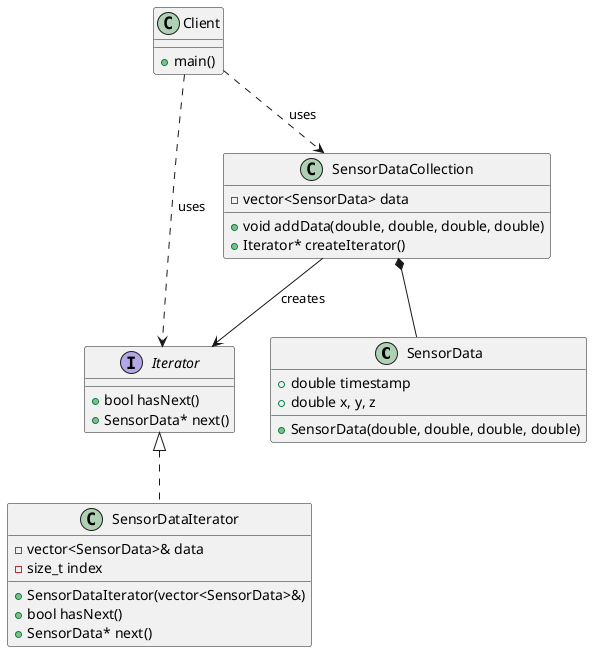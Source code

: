 @startuml
class SensorData {
  +double timestamp
  +double x, y, z
  +SensorData(double, double, double, double)
}

interface Iterator {
  +bool hasNext()
  +SensorData* next()
}

class SensorDataIterator {
  -vector<SensorData>& data
  -size_t index
  +SensorDataIterator(vector<SensorData>&)
  +bool hasNext()
  +SensorData* next()
}

class SensorDataCollection {
  -vector<SensorData> data
  +void addData(double, double, double, double)
  +Iterator* createIterator()
}

class Client {
  +main()
}

Iterator <|.. SensorDataIterator
SensorDataCollection --> Iterator : "creates"
SensorDataCollection *-- SensorData
Client ..> SensorDataCollection : "uses"
Client ..> Iterator : "uses"
@enduml

